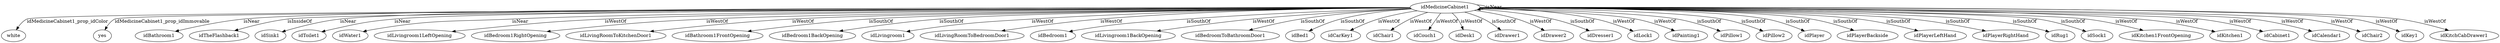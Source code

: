 digraph  {
idMedicineCabinet1 [node_type=entity_node];
white [node_type=property_node];
yes [node_type=property_node];
idBathroom1 [node_type=entity_node];
idTheFlashback1 [node_type=entity_node];
idSink1 [node_type=entity_node];
idToilet1 [node_type=entity_node];
idWater1 [node_type=entity_node];
idLivingroom1LeftOpening [node_type=entity_node];
idBedroom1RightOpening [node_type=entity_node];
idLivingRoomToKitchenDoor1 [node_type=entity_node];
idBathroom1FrontOpening [node_type=entity_node];
idBedroom1BackOpening [node_type=entity_node];
idLivingroom1 [node_type=entity_node];
idLivingRoomToBedroomDoor1 [node_type=entity_node];
idBedroom1 [node_type=entity_node];
idLivingroom1BackOpening [node_type=entity_node];
idBedroomToBathroomDoor1 [node_type=entity_node];
idBed1 [node_type=entity_node];
idCarKey1 [node_type=entity_node];
idChair1 [node_type=entity_node];
idCouch1 [node_type=entity_node];
idDesk1 [node_type=entity_node];
idDrawer1 [node_type=entity_node];
idDrawer2 [node_type=entity_node];
idDresser1 [node_type=entity_node];
idLock1 [node_type=entity_node];
idPainting1 [node_type=entity_node];
idPillow1 [node_type=entity_node];
idPillow2 [node_type=entity_node];
idPlayer [node_type=entity_node];
idPlayerBackside [node_type=entity_node];
idPlayerLeftHand [node_type=entity_node];
idPlayerRightHand [node_type=entity_node];
idRug1 [node_type=entity_node];
idSock1 [node_type=entity_node];
idKitchen1FrontOpening [node_type=entity_node];
idKitchen1 [node_type=entity_node];
idCabinet1 [node_type=entity_node];
idCalendar1 [node_type=entity_node];
idChair2 [node_type=entity_node];
idKey1 [node_type=entity_node];
idKitchCabDrawer1 [node_type=entity_node];
idMedicineCabinet1 -> white  [edge_type=property, label=idMedicineCabinet1_prop_idColor];
idMedicineCabinet1 -> yes  [edge_type=property, label=idMedicineCabinet1_prop_idImmovable];
idMedicineCabinet1 -> idBathroom1  [edge_type=relationship, label=isNear];
idMedicineCabinet1 -> idTheFlashback1  [edge_type=relationship, label=isInsideOf];
idMedicineCabinet1 -> idMedicineCabinet1  [edge_type=relationship, label=isNear];
idMedicineCabinet1 -> idSink1  [edge_type=relationship, label=isNear];
idMedicineCabinet1 -> idToilet1  [edge_type=relationship, label=isNear];
idMedicineCabinet1 -> idWater1  [edge_type=relationship, label=isNear];
idMedicineCabinet1 -> idLivingroom1LeftOpening  [edge_type=relationship, label=isWestOf];
idMedicineCabinet1 -> idBedroom1RightOpening  [edge_type=relationship, label=isWestOf];
idMedicineCabinet1 -> idLivingRoomToKitchenDoor1  [edge_type=relationship, label=isWestOf];
idMedicineCabinet1 -> idBathroom1FrontOpening  [edge_type=relationship, label=isSouthOf];
idMedicineCabinet1 -> idBedroom1BackOpening  [edge_type=relationship, label=isSouthOf];
idMedicineCabinet1 -> idLivingroom1  [edge_type=relationship, label=isWestOf];
idMedicineCabinet1 -> idLivingRoomToBedroomDoor1  [edge_type=relationship, label=isWestOf];
idMedicineCabinet1 -> idBedroom1  [edge_type=relationship, label=isSouthOf];
idMedicineCabinet1 -> idLivingroom1BackOpening  [edge_type=relationship, label=isWestOf];
idMedicineCabinet1 -> idBedroomToBathroomDoor1  [edge_type=relationship, label=isSouthOf];
idMedicineCabinet1 -> idBed1  [edge_type=relationship, label=isSouthOf];
idMedicineCabinet1 -> idCarKey1  [edge_type=relationship, label=isWestOf];
idMedicineCabinet1 -> idChair1  [edge_type=relationship, label=isWestOf];
idMedicineCabinet1 -> idCouch1  [edge_type=relationship, label=isWestOf];
idMedicineCabinet1 -> idDesk1  [edge_type=relationship, label=isWestOf];
idMedicineCabinet1 -> idDrawer1  [edge_type=relationship, label=isSouthOf];
idMedicineCabinet1 -> idDrawer2  [edge_type=relationship, label=isWestOf];
idMedicineCabinet1 -> idDresser1  [edge_type=relationship, label=isSouthOf];
idMedicineCabinet1 -> idLock1  [edge_type=relationship, label=isWestOf];
idMedicineCabinet1 -> idPainting1  [edge_type=relationship, label=isWestOf];
idMedicineCabinet1 -> idPillow1  [edge_type=relationship, label=isSouthOf];
idMedicineCabinet1 -> idPillow2  [edge_type=relationship, label=isSouthOf];
idMedicineCabinet1 -> idPlayer  [edge_type=relationship, label=isSouthOf];
idMedicineCabinet1 -> idPlayerBackside  [edge_type=relationship, label=isSouthOf];
idMedicineCabinet1 -> idPlayerLeftHand  [edge_type=relationship, label=isSouthOf];
idMedicineCabinet1 -> idPlayerRightHand  [edge_type=relationship, label=isSouthOf];
idMedicineCabinet1 -> idRug1  [edge_type=relationship, label=isSouthOf];
idMedicineCabinet1 -> idSock1  [edge_type=relationship, label=isSouthOf];
idMedicineCabinet1 -> idKitchen1FrontOpening  [edge_type=relationship, label=isWestOf];
idMedicineCabinet1 -> idKitchen1  [edge_type=relationship, label=isWestOf];
idMedicineCabinet1 -> idCabinet1  [edge_type=relationship, label=isWestOf];
idMedicineCabinet1 -> idCalendar1  [edge_type=relationship, label=isWestOf];
idMedicineCabinet1 -> idChair2  [edge_type=relationship, label=isWestOf];
idMedicineCabinet1 -> idKey1  [edge_type=relationship, label=isWestOf];
idMedicineCabinet1 -> idKitchCabDrawer1  [edge_type=relationship, label=isWestOf];
}
